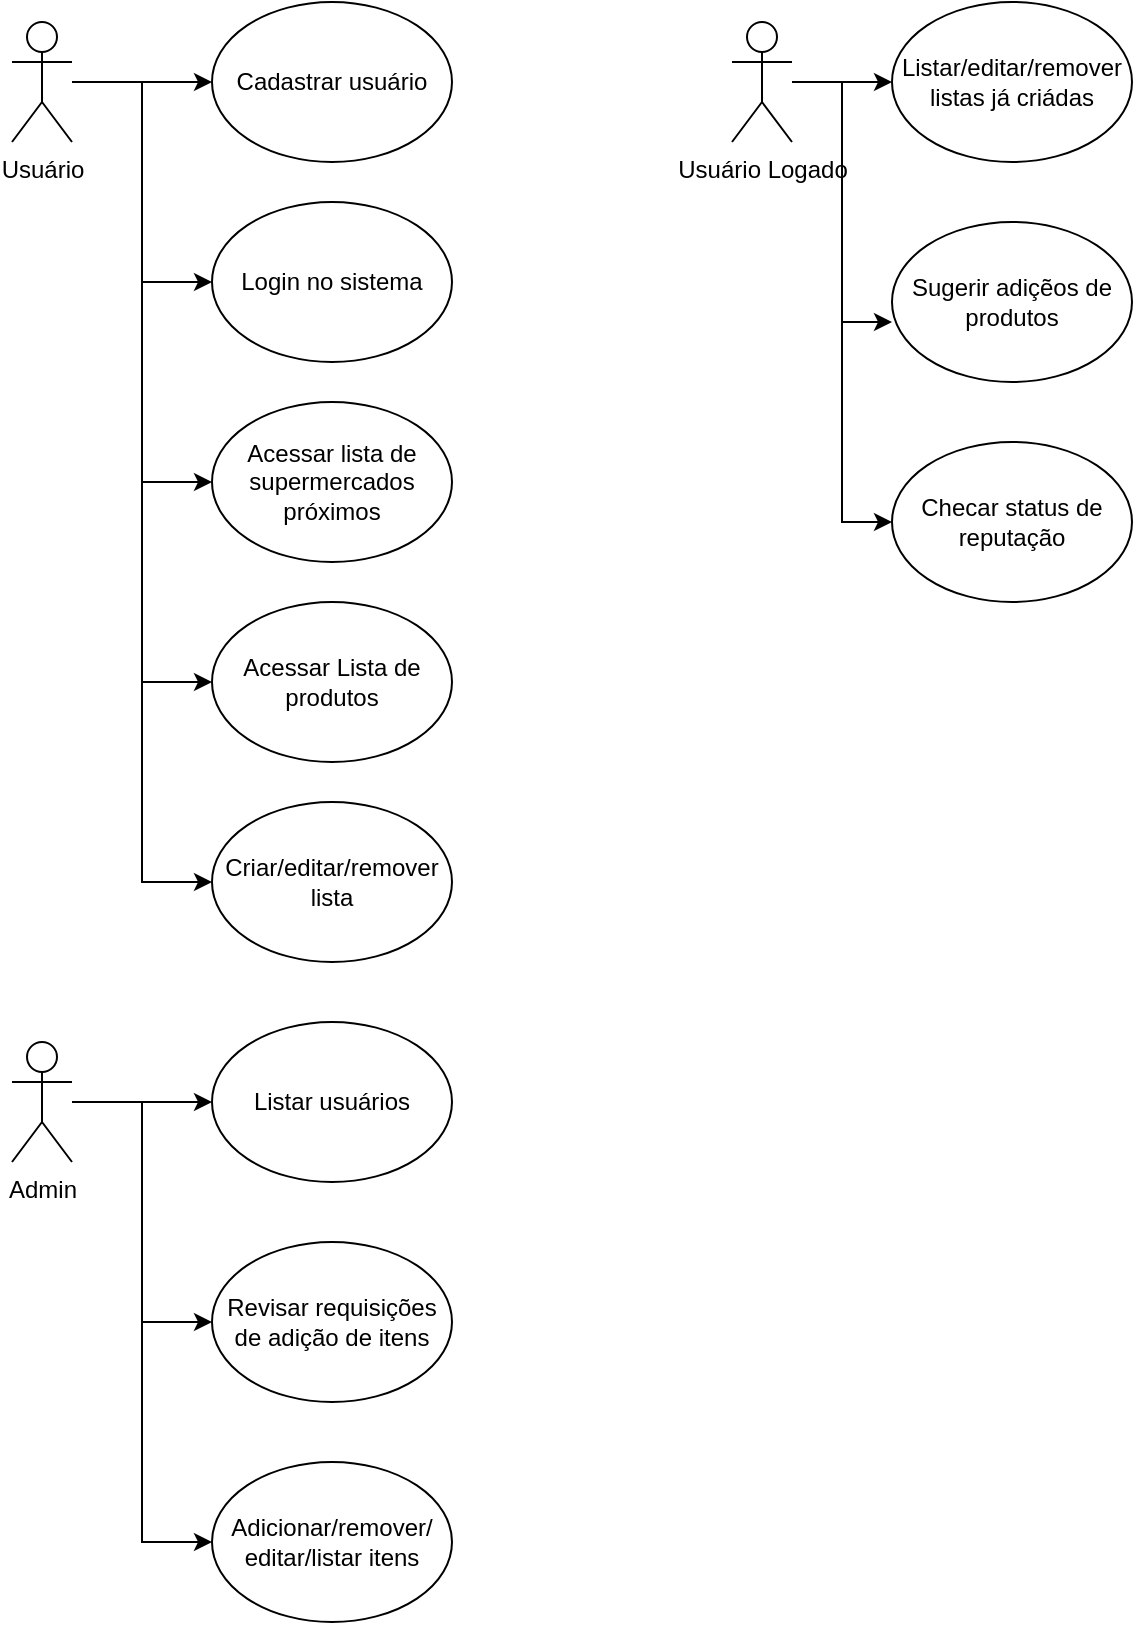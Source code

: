 <mxfile version="26.0.9">
  <diagram name="Página-1" id="q5pX5mtxbqjqpxKvRxte">
    <mxGraphModel dx="1434" dy="875" grid="1" gridSize="10" guides="1" tooltips="1" connect="1" arrows="1" fold="1" page="1" pageScale="1" pageWidth="827" pageHeight="1169" math="0" shadow="0">
      <root>
        <mxCell id="0" />
        <mxCell id="1" parent="0" />
        <mxCell id="6iR24392OjjnioXiujjK-6" style="edgeStyle=orthogonalEdgeStyle;rounded=0;orthogonalLoop=1;jettySize=auto;html=1;" parent="1" source="6iR24392OjjnioXiujjK-1" target="6iR24392OjjnioXiujjK-5" edge="1">
          <mxGeometry relative="1" as="geometry">
            <Array as="points">
              <mxPoint x="150" y="170" />
              <mxPoint x="150" y="170" />
            </Array>
          </mxGeometry>
        </mxCell>
        <mxCell id="6iR24392OjjnioXiujjK-9" style="edgeStyle=orthogonalEdgeStyle;rounded=0;orthogonalLoop=1;jettySize=auto;html=1;entryX=0;entryY=0.5;entryDx=0;entryDy=0;" parent="1" source="6iR24392OjjnioXiujjK-1" target="6iR24392OjjnioXiujjK-2" edge="1">
          <mxGeometry relative="1" as="geometry">
            <mxPoint x="150" y="270" as="targetPoint" />
          </mxGeometry>
        </mxCell>
        <mxCell id="6iR24392OjjnioXiujjK-11" style="edgeStyle=orthogonalEdgeStyle;rounded=0;orthogonalLoop=1;jettySize=auto;html=1;entryX=0;entryY=0.5;entryDx=0;entryDy=0;" parent="1" source="6iR24392OjjnioXiujjK-1" target="6iR24392OjjnioXiujjK-10" edge="1">
          <mxGeometry relative="1" as="geometry" />
        </mxCell>
        <mxCell id="6iR24392OjjnioXiujjK-13" style="edgeStyle=orthogonalEdgeStyle;rounded=0;orthogonalLoop=1;jettySize=auto;html=1;entryX=0;entryY=0.5;entryDx=0;entryDy=0;" parent="1" source="6iR24392OjjnioXiujjK-1" target="6iR24392OjjnioXiujjK-12" edge="1">
          <mxGeometry relative="1" as="geometry" />
        </mxCell>
        <mxCell id="6iR24392OjjnioXiujjK-16" style="edgeStyle=orthogonalEdgeStyle;rounded=0;orthogonalLoop=1;jettySize=auto;html=1;entryX=0;entryY=0.5;entryDx=0;entryDy=0;" parent="1" source="6iR24392OjjnioXiujjK-1" target="6iR24392OjjnioXiujjK-15" edge="1">
          <mxGeometry relative="1" as="geometry" />
        </mxCell>
        <mxCell id="6iR24392OjjnioXiujjK-1" value="Usuário" style="shape=umlActor;verticalLabelPosition=bottom;verticalAlign=top;html=1;outlineConnect=0;" parent="1" vertex="1">
          <mxGeometry x="90" y="140" width="30" height="60" as="geometry" />
        </mxCell>
        <mxCell id="6iR24392OjjnioXiujjK-2" value="Login no sistema" style="ellipse;whiteSpace=wrap;html=1;" parent="1" vertex="1">
          <mxGeometry x="190" y="230" width="120" height="80" as="geometry" />
        </mxCell>
        <mxCell id="6iR24392OjjnioXiujjK-5" value="Cadastrar usuário" style="ellipse;whiteSpace=wrap;html=1;" parent="1" vertex="1">
          <mxGeometry x="190" y="130" width="120" height="80" as="geometry" />
        </mxCell>
        <mxCell id="6iR24392OjjnioXiujjK-10" value="Acessar lista de supermercados próximos&lt;span style=&quot;color: rgba(0, 0, 0, 0); font-family: monospace; font-size: 0px; text-align: start; text-wrap: nowrap;&quot;&gt;%3CmxGraphModel%3E%3Croot%3E%3CmxCell%20id%3D%220%22%2F%3E%3CmxCell%20id%3D%221%22%20parent%3D%220%22%2F%3E%3CmxCell%20id%3D%222%22%20value%3D%22Login%20no%20sistema%22%20style%3D%22ellipse%3BwhiteSpace%3Dwrap%3Bhtml%3D1%3B%22%20vertex%3D%221%22%20parent%3D%221%22%3E%3CmxGeometry%20x%3D%22190%22%20y%3D%22230%22%20width%3D%22120%22%20height%3D%2280%22%20as%3D%22geometry%22%2F%3E%3C%2FmxCell%3E%3C%2Froot%3E%3C%2FmxGraphModel%3E&lt;/span&gt;&lt;span style=&quot;color: rgba(0, 0, 0, 0); font-family: monospace; font-size: 0px; text-align: start; text-wrap: nowrap;&quot;&gt;%3CmxGraphModel%3E%3Croot%3E%3CmxCell%20id%3D%220%22%2F%3E%3CmxCell%20id%3D%221%22%20parent%3D%220%22%2F%3E%3CmxCell%20id%3D%222%22%20value%3D%22Login%20no%20sistema%22%20style%3D%22ellipse%3BwhiteSpace%3Dwrap%3Bhtml%3D1%3B%22%20vertex%3D%221%22%20parent%3D%221%22%3E%3CmxGeometry%20x%3D%22190%22%20y%3D%22230%22%20width%3D%22120%22%20height%3D%2280%22%20as%3D%22geometry%22%2F%3E%3C%2FmxCell%3E%3C%2Froot%3E%3C%2FmxGraphModel%3E&lt;/span&gt;" style="ellipse;whiteSpace=wrap;html=1;" parent="1" vertex="1">
          <mxGeometry x="190" y="330" width="120" height="80" as="geometry" />
        </mxCell>
        <mxCell id="6iR24392OjjnioXiujjK-12" value="Acessar Lista de produtos" style="ellipse;whiteSpace=wrap;html=1;" parent="1" vertex="1">
          <mxGeometry x="190" y="430" width="120" height="80" as="geometry" />
        </mxCell>
        <mxCell id="6iR24392OjjnioXiujjK-28" style="edgeStyle=orthogonalEdgeStyle;rounded=0;orthogonalLoop=1;jettySize=auto;html=1;entryX=0;entryY=0.5;entryDx=0;entryDy=0;" parent="1" source="6iR24392OjjnioXiujjK-14" target="6iR24392OjjnioXiujjK-17" edge="1">
          <mxGeometry relative="1" as="geometry" />
        </mxCell>
        <mxCell id="6iR24392OjjnioXiujjK-30" style="edgeStyle=orthogonalEdgeStyle;rounded=0;orthogonalLoop=1;jettySize=auto;html=1;entryX=0;entryY=0.5;entryDx=0;entryDy=0;" parent="1" source="6iR24392OjjnioXiujjK-14" target="6iR24392OjjnioXiujjK-19" edge="1">
          <mxGeometry relative="1" as="geometry" />
        </mxCell>
        <mxCell id="6iR24392OjjnioXiujjK-14" value="Usuário Logado" style="shape=umlActor;verticalLabelPosition=bottom;verticalAlign=top;html=1;outlineConnect=0;" parent="1" vertex="1">
          <mxGeometry x="450" y="140" width="30" height="60" as="geometry" />
        </mxCell>
        <mxCell id="6iR24392OjjnioXiujjK-15" value="Criar/editar/remover lista" style="ellipse;whiteSpace=wrap;html=1;" parent="1" vertex="1">
          <mxGeometry x="190" y="530" width="120" height="80" as="geometry" />
        </mxCell>
        <mxCell id="6iR24392OjjnioXiujjK-17" value="Listar/editar/remover listas já criádas" style="ellipse;whiteSpace=wrap;html=1;" parent="1" vertex="1">
          <mxGeometry x="530" y="130" width="120" height="80" as="geometry" />
        </mxCell>
        <mxCell id="6iR24392OjjnioXiujjK-18" value="Sugerir adiçẽos de produtos" style="ellipse;whiteSpace=wrap;html=1;" parent="1" vertex="1">
          <mxGeometry x="530" y="240" width="120" height="80" as="geometry" />
        </mxCell>
        <mxCell id="6iR24392OjjnioXiujjK-19" value="Checar status de reputação" style="ellipse;whiteSpace=wrap;html=1;" parent="1" vertex="1">
          <mxGeometry x="530" y="350" width="120" height="80" as="geometry" />
        </mxCell>
        <mxCell id="6iR24392OjjnioXiujjK-25" style="edgeStyle=orthogonalEdgeStyle;rounded=0;orthogonalLoop=1;jettySize=auto;html=1;entryX=0;entryY=0.5;entryDx=0;entryDy=0;" parent="1" source="6iR24392OjjnioXiujjK-20" target="6iR24392OjjnioXiujjK-22" edge="1">
          <mxGeometry relative="1" as="geometry" />
        </mxCell>
        <mxCell id="6iR24392OjjnioXiujjK-26" style="edgeStyle=orthogonalEdgeStyle;rounded=0;orthogonalLoop=1;jettySize=auto;html=1;entryX=0;entryY=0.5;entryDx=0;entryDy=0;" parent="1" source="6iR24392OjjnioXiujjK-20" target="6iR24392OjjnioXiujjK-23" edge="1">
          <mxGeometry relative="1" as="geometry" />
        </mxCell>
        <mxCell id="6iR24392OjjnioXiujjK-27" style="edgeStyle=orthogonalEdgeStyle;rounded=0;orthogonalLoop=1;jettySize=auto;html=1;entryX=0;entryY=0.5;entryDx=0;entryDy=0;" parent="1" source="6iR24392OjjnioXiujjK-20" target="6iR24392OjjnioXiujjK-24" edge="1">
          <mxGeometry relative="1" as="geometry" />
        </mxCell>
        <mxCell id="6iR24392OjjnioXiujjK-20" value="Admin" style="shape=umlActor;verticalLabelPosition=bottom;verticalAlign=top;html=1;outlineConnect=0;" parent="1" vertex="1">
          <mxGeometry x="90" y="650" width="30" height="60" as="geometry" />
        </mxCell>
        <mxCell id="6iR24392OjjnioXiujjK-22" value="Listar usuários" style="ellipse;whiteSpace=wrap;html=1;" parent="1" vertex="1">
          <mxGeometry x="190" y="640" width="120" height="80" as="geometry" />
        </mxCell>
        <mxCell id="6iR24392OjjnioXiujjK-23" value="Revisar requisições de adição de itens" style="ellipse;whiteSpace=wrap;html=1;" parent="1" vertex="1">
          <mxGeometry x="190" y="750" width="120" height="80" as="geometry" />
        </mxCell>
        <mxCell id="6iR24392OjjnioXiujjK-24" value="Adicionar/remover/&lt;div&gt;editar/listar itens&lt;/div&gt;" style="ellipse;whiteSpace=wrap;html=1;" parent="1" vertex="1">
          <mxGeometry x="190" y="860" width="120" height="80" as="geometry" />
        </mxCell>
        <mxCell id="6iR24392OjjnioXiujjK-29" style="edgeStyle=orthogonalEdgeStyle;rounded=0;orthogonalLoop=1;jettySize=auto;html=1;entryX=0;entryY=0.625;entryDx=0;entryDy=0;entryPerimeter=0;" parent="1" source="6iR24392OjjnioXiujjK-14" target="6iR24392OjjnioXiujjK-18" edge="1">
          <mxGeometry relative="1" as="geometry" />
        </mxCell>
      </root>
    </mxGraphModel>
  </diagram>
</mxfile>
